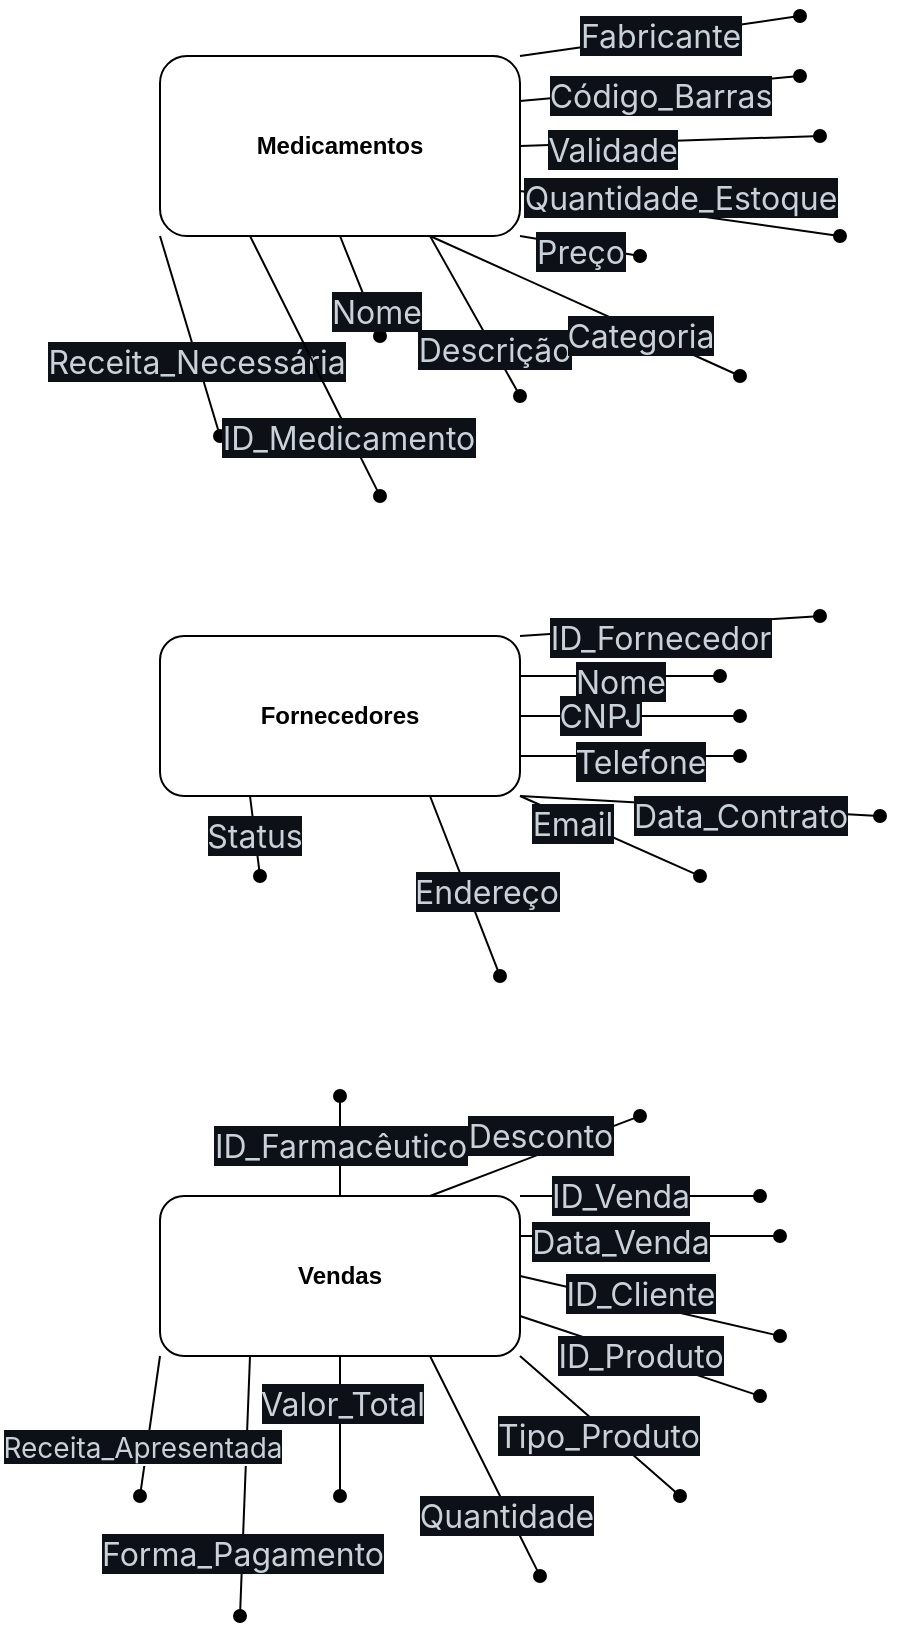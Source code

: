 <mxfile>
    <diagram id="h4c_oPhvg5Xy0MeqgZNS" name="Page-1">
        <mxGraphModel dx="612" dy="459" grid="1" gridSize="10" guides="1" tooltips="1" connect="1" arrows="1" fold="1" page="1" pageScale="1" pageWidth="850" pageHeight="1100" math="0" shadow="0">
            <root>
                <mxCell id="0"/>
                <mxCell id="1" parent="0"/>
                <mxCell id="46" style="edgeStyle=none;html=1;exitX=1;exitY=0;exitDx=0;exitDy=0;endArrow=oval;endFill=1;" parent="1" source="2" edge="1">
                    <mxGeometry relative="1" as="geometry">
                        <mxPoint x="410" y="610" as="targetPoint"/>
                    </mxGeometry>
                </mxCell>
                <mxCell id="47" value="&lt;span style=&quot;box-sizing: border-box; font-weight: calc(var(--font-weight) + var(--bold-modifier)); color: rgb(201, 209, 217); font-family: &amp;quot;??&amp;quot;, &amp;quot;??&amp;quot;, &amp;quot;??&amp;quot;, &amp;quot;??&amp;quot;, &amp;quot;??&amp;quot;, ui-sans-serif, -apple-system, BlinkMacSystemFont, &amp;quot;Segoe UI&amp;quot;, Roboto, Inter, &amp;quot;Apple Color Emoji&amp;quot;, &amp;quot;Segoe UI Emoji&amp;quot;, &amp;quot;Segoe UI Symbol&amp;quot;, &amp;quot;Microsoft YaHei Light&amp;quot;, sans-serif; font-size: 16px; text-align: start; caret-color: rgb(201, 209, 217); background-color: rgb(13, 17, 23);&quot;&gt;ID_Venda&lt;/span&gt;" style="edgeLabel;html=1;align=center;verticalAlign=middle;resizable=0;points=[];" parent="46" vertex="1" connectable="0">
                    <mxGeometry x="-0.683" y="2" relative="1" as="geometry">
                        <mxPoint x="31" y="2" as="offset"/>
                    </mxGeometry>
                </mxCell>
                <mxCell id="48" style="edgeStyle=none;html=1;exitX=1;exitY=0.25;exitDx=0;exitDy=0;endArrow=oval;endFill=1;" parent="1" source="2" edge="1">
                    <mxGeometry relative="1" as="geometry">
                        <mxPoint x="420" y="630" as="targetPoint"/>
                    </mxGeometry>
                </mxCell>
                <mxCell id="49" value="&lt;span style=&quot;box-sizing: border-box; font-weight: calc(var(--font-weight) + var(--bold-modifier)); color: rgb(201, 209, 217); font-family: &amp;quot;??&amp;quot;, &amp;quot;??&amp;quot;, &amp;quot;??&amp;quot;, &amp;quot;??&amp;quot;, &amp;quot;??&amp;quot;, ui-sans-serif, -apple-system, BlinkMacSystemFont, &amp;quot;Segoe UI&amp;quot;, Roboto, Inter, &amp;quot;Apple Color Emoji&amp;quot;, &amp;quot;Segoe UI Emoji&amp;quot;, &amp;quot;Segoe UI Symbol&amp;quot;, &amp;quot;Microsoft YaHei Light&amp;quot;, sans-serif; font-size: 16px; text-align: start; caret-color: rgb(201, 209, 217); background-color: rgb(13, 17, 23);&quot;&gt;Data_Venda&lt;/span&gt;" style="edgeLabel;html=1;align=center;verticalAlign=middle;resizable=0;points=[];" parent="48" vertex="1" connectable="0">
                    <mxGeometry x="-0.523" y="-3" relative="1" as="geometry">
                        <mxPoint x="19" as="offset"/>
                    </mxGeometry>
                </mxCell>
                <mxCell id="50" style="edgeStyle=none;html=1;exitX=1;exitY=0.5;exitDx=0;exitDy=0;endArrow=oval;endFill=1;" parent="1" source="2" edge="1">
                    <mxGeometry relative="1" as="geometry">
                        <mxPoint x="420" y="680" as="targetPoint"/>
                    </mxGeometry>
                </mxCell>
                <mxCell id="51" value="&lt;span style=&quot;box-sizing: border-box; font-weight: calc(var(--font-weight) + var(--bold-modifier)); color: rgb(201, 209, 217); font-family: &amp;quot;??&amp;quot;, &amp;quot;??&amp;quot;, &amp;quot;??&amp;quot;, &amp;quot;??&amp;quot;, &amp;quot;??&amp;quot;, ui-sans-serif, -apple-system, BlinkMacSystemFont, &amp;quot;Segoe UI&amp;quot;, Roboto, Inter, &amp;quot;Apple Color Emoji&amp;quot;, &amp;quot;Segoe UI Emoji&amp;quot;, &amp;quot;Segoe UI Symbol&amp;quot;, &amp;quot;Microsoft YaHei Light&amp;quot;, sans-serif; font-size: 16px; text-align: start; caret-color: rgb(201, 209, 217); background-color: rgb(13, 17, 23);&quot;&gt;ID_Cliente&lt;/span&gt;" style="edgeLabel;html=1;align=center;verticalAlign=middle;resizable=0;points=[];" parent="50" vertex="1" connectable="0">
                    <mxGeometry x="-0.458" y="-1" relative="1" as="geometry">
                        <mxPoint x="25" as="offset"/>
                    </mxGeometry>
                </mxCell>
                <mxCell id="52" style="edgeStyle=none;html=1;exitX=1;exitY=0.75;exitDx=0;exitDy=0;endArrow=oval;endFill=1;" parent="1" source="2" edge="1">
                    <mxGeometry relative="1" as="geometry">
                        <mxPoint x="410" y="710" as="targetPoint"/>
                    </mxGeometry>
                </mxCell>
                <mxCell id="53" value="&lt;span style=&quot;box-sizing: border-box; font-weight: calc(var(--font-weight) + var(--bold-modifier)); color: rgb(201, 209, 217); font-family: &amp;quot;??&amp;quot;, &amp;quot;??&amp;quot;, &amp;quot;??&amp;quot;, &amp;quot;??&amp;quot;, &amp;quot;??&amp;quot;, ui-sans-serif, -apple-system, BlinkMacSystemFont, &amp;quot;Segoe UI&amp;quot;, Roboto, Inter, &amp;quot;Apple Color Emoji&amp;quot;, &amp;quot;Segoe UI Emoji&amp;quot;, &amp;quot;Segoe UI Symbol&amp;quot;, &amp;quot;Microsoft YaHei Light&amp;quot;, sans-serif; font-size: 16px; text-align: start; caret-color: rgb(201, 209, 217); background-color: rgb(13, 17, 23);&quot;&gt;ID_Produto&lt;/span&gt;" style="edgeLabel;html=1;align=center;verticalAlign=middle;resizable=0;points=[];" parent="52" vertex="1" connectable="0">
                    <mxGeometry x="-0.335" y="-3" relative="1" as="geometry">
                        <mxPoint x="21" y="4" as="offset"/>
                    </mxGeometry>
                </mxCell>
                <mxCell id="54" style="edgeStyle=none;html=1;exitX=1;exitY=1;exitDx=0;exitDy=0;endArrow=oval;endFill=1;" parent="1" source="2" edge="1">
                    <mxGeometry relative="1" as="geometry">
                        <mxPoint x="370" y="760" as="targetPoint"/>
                    </mxGeometry>
                </mxCell>
                <mxCell id="55" value="&lt;span style=&quot;box-sizing: border-box; font-weight: calc(var(--font-weight) + var(--bold-modifier)); color: rgb(201, 209, 217); font-family: &amp;quot;??&amp;quot;, &amp;quot;??&amp;quot;, &amp;quot;??&amp;quot;, &amp;quot;??&amp;quot;, &amp;quot;??&amp;quot;, ui-sans-serif, -apple-system, BlinkMacSystemFont, &amp;quot;Segoe UI&amp;quot;, Roboto, Inter, &amp;quot;Apple Color Emoji&amp;quot;, &amp;quot;Segoe UI Emoji&amp;quot;, &amp;quot;Segoe UI Symbol&amp;quot;, &amp;quot;Microsoft YaHei Light&amp;quot;, sans-serif; font-size: 16px; text-align: start; caret-color: rgb(201, 209, 217); background-color: rgb(13, 17, 23);&quot;&gt;Tipo_Produto&lt;/span&gt;" style="edgeLabel;html=1;align=center;verticalAlign=middle;resizable=0;points=[];" parent="54" vertex="1" connectable="0">
                    <mxGeometry x="-0.294" relative="1" as="geometry">
                        <mxPoint x="11" y="15" as="offset"/>
                    </mxGeometry>
                </mxCell>
                <mxCell id="56" style="edgeStyle=none;html=1;exitX=0.75;exitY=1;exitDx=0;exitDy=0;endArrow=oval;endFill=1;" parent="1" source="2" edge="1">
                    <mxGeometry relative="1" as="geometry">
                        <mxPoint x="300" y="800" as="targetPoint"/>
                    </mxGeometry>
                </mxCell>
                <mxCell id="57" value="&lt;span style=&quot;box-sizing: border-box; font-weight: calc(var(--font-weight) + var(--bold-modifier)); color: rgb(201, 209, 217); font-family: &amp;quot;??&amp;quot;, &amp;quot;??&amp;quot;, &amp;quot;??&amp;quot;, &amp;quot;??&amp;quot;, &amp;quot;??&amp;quot;, ui-sans-serif, -apple-system, BlinkMacSystemFont, &amp;quot;Segoe UI&amp;quot;, Roboto, Inter, &amp;quot;Apple Color Emoji&amp;quot;, &amp;quot;Segoe UI Emoji&amp;quot;, &amp;quot;Segoe UI Symbol&amp;quot;, &amp;quot;Microsoft YaHei Light&amp;quot;, sans-serif; font-size: 16px; text-align: start; caret-color: rgb(201, 209, 217); background-color: rgb(13, 17, 23);&quot;&gt;Quantidade&lt;/span&gt;" style="edgeLabel;html=1;align=center;verticalAlign=middle;resizable=0;points=[];" parent="56" vertex="1" connectable="0">
                    <mxGeometry x="0.44" y="-2" relative="1" as="geometry">
                        <mxPoint as="offset"/>
                    </mxGeometry>
                </mxCell>
                <mxCell id="58" style="edgeStyle=none;html=1;exitX=0.5;exitY=1;exitDx=0;exitDy=0;endArrow=oval;endFill=1;" parent="1" source="2" edge="1">
                    <mxGeometry relative="1" as="geometry">
                        <mxPoint x="200" y="760" as="targetPoint"/>
                    </mxGeometry>
                </mxCell>
                <mxCell id="59" value="&lt;span style=&quot;box-sizing: border-box; font-weight: calc(var(--font-weight) + var(--bold-modifier)); color: rgb(201, 209, 217); font-family: &amp;quot;??&amp;quot;, &amp;quot;??&amp;quot;, &amp;quot;??&amp;quot;, &amp;quot;??&amp;quot;, &amp;quot;??&amp;quot;, ui-sans-serif, -apple-system, BlinkMacSystemFont, &amp;quot;Segoe UI&amp;quot;, Roboto, Inter, &amp;quot;Apple Color Emoji&amp;quot;, &amp;quot;Segoe UI Emoji&amp;quot;, &amp;quot;Segoe UI Symbol&amp;quot;, &amp;quot;Microsoft YaHei Light&amp;quot;, sans-serif; font-size: 16px; text-align: start; caret-color: rgb(201, 209, 217); background-color: rgb(13, 17, 23);&quot;&gt;Valor_Total&lt;/span&gt;" style="edgeLabel;html=1;align=center;verticalAlign=middle;resizable=0;points=[];" parent="58" vertex="1" connectable="0">
                    <mxGeometry x="-0.314" y="1" relative="1" as="geometry">
                        <mxPoint as="offset"/>
                    </mxGeometry>
                </mxCell>
                <mxCell id="60" style="edgeStyle=none;html=1;exitX=0.25;exitY=1;exitDx=0;exitDy=0;endArrow=oval;endFill=1;" parent="1" source="2" edge="1">
                    <mxGeometry relative="1" as="geometry">
                        <mxPoint x="150" y="820" as="targetPoint"/>
                    </mxGeometry>
                </mxCell>
                <mxCell id="61" value="&lt;span style=&quot;box-sizing: border-box; font-weight: calc(var(--font-weight) + var(--bold-modifier)); color: rgb(201, 209, 217); font-family: &amp;quot;??&amp;quot;, &amp;quot;??&amp;quot;, &amp;quot;??&amp;quot;, &amp;quot;??&amp;quot;, &amp;quot;??&amp;quot;, ui-sans-serif, -apple-system, BlinkMacSystemFont, &amp;quot;Segoe UI&amp;quot;, Roboto, Inter, &amp;quot;Apple Color Emoji&amp;quot;, &amp;quot;Segoe UI Emoji&amp;quot;, &amp;quot;Segoe UI Symbol&amp;quot;, &amp;quot;Microsoft YaHei Light&amp;quot;, sans-serif; font-size: 16px; text-align: start; caret-color: rgb(201, 209, 217); background-color: rgb(13, 17, 23);&quot;&gt;Forma_Pagamento&lt;/span&gt;" style="edgeLabel;html=1;align=center;verticalAlign=middle;resizable=0;points=[];" parent="60" vertex="1" connectable="0">
                    <mxGeometry x="0.52" relative="1" as="geometry">
                        <mxPoint as="offset"/>
                    </mxGeometry>
                </mxCell>
                <mxCell id="62" style="edgeStyle=none;html=1;exitX=0.75;exitY=0;exitDx=0;exitDy=0;endArrow=oval;endFill=1;" parent="1" source="2" edge="1">
                    <mxGeometry relative="1" as="geometry">
                        <mxPoint x="350" y="570" as="targetPoint"/>
                    </mxGeometry>
                </mxCell>
                <mxCell id="63" value="&lt;span style=&quot;box-sizing: border-box; font-weight: calc(var(--font-weight) + var(--bold-modifier)); color: rgb(201, 209, 217); font-family: &amp;quot;??&amp;quot;, &amp;quot;??&amp;quot;, &amp;quot;??&amp;quot;, &amp;quot;??&amp;quot;, &amp;quot;??&amp;quot;, ui-sans-serif, -apple-system, BlinkMacSystemFont, &amp;quot;Segoe UI&amp;quot;, Roboto, Inter, &amp;quot;Apple Color Emoji&amp;quot;, &amp;quot;Segoe UI Emoji&amp;quot;, &amp;quot;Segoe UI Symbol&amp;quot;, &amp;quot;Microsoft YaHei Light&amp;quot;, sans-serif; font-size: 16px; text-align: start; caret-color: rgb(201, 209, 217); background-color: rgb(13, 17, 23);&quot;&gt;Desconto&lt;/span&gt;" style="edgeLabel;html=1;align=center;verticalAlign=middle;resizable=0;points=[];" parent="62" vertex="1" connectable="0">
                    <mxGeometry x="-0.485" y="3" relative="1" as="geometry">
                        <mxPoint x="29" y="-17" as="offset"/>
                    </mxGeometry>
                </mxCell>
                <mxCell id="64" style="edgeStyle=none;html=1;exitX=0;exitY=1;exitDx=0;exitDy=0;endArrow=oval;endFill=1;jumpSize=5;startSize=5;strokeWidth=1;" parent="1" source="2" edge="1">
                    <mxGeometry relative="1" as="geometry">
                        <mxPoint x="100" y="760" as="targetPoint"/>
                    </mxGeometry>
                </mxCell>
                <mxCell id="65" value="&lt;span style=&quot;box-sizing: border-box; font-weight: calc(var(--font-weight) + var(--bold-modifier)); color: rgb(201, 209, 217); font-family: &amp;quot;??&amp;quot;, &amp;quot;??&amp;quot;, &amp;quot;??&amp;quot;, &amp;quot;??&amp;quot;, &amp;quot;??&amp;quot;, ui-sans-serif, -apple-system, BlinkMacSystemFont, &amp;quot;Segoe UI&amp;quot;, Roboto, Inter, &amp;quot;Apple Color Emoji&amp;quot;, &amp;quot;Segoe UI Emoji&amp;quot;, &amp;quot;Segoe UI Symbol&amp;quot;, &amp;quot;Microsoft YaHei Light&amp;quot;, sans-serif; font-size: 14px; text-align: start; caret-color: rgb(201, 209, 217); background-color: rgb(13, 17, 23);&quot;&gt;Receita_Apresentada&lt;/span&gt;" style="edgeLabel;html=1;align=center;verticalAlign=middle;resizable=0;points=[];fontSize=14;" parent="64" vertex="1" connectable="0">
                    <mxGeometry x="0.333" y="-3" relative="1" as="geometry">
                        <mxPoint as="offset"/>
                    </mxGeometry>
                </mxCell>
                <mxCell id="66" value="&lt;strong style=&quot;box-sizing: border-box; font-weight: calc(var(--font-weight) + var(--bold-modifier)); color: rgb(201, 209, 217); font-family: &amp;quot;??&amp;quot;, &amp;quot;??&amp;quot;, &amp;quot;??&amp;quot;, &amp;quot;??&amp;quot;, &amp;quot;??&amp;quot;, ui-sans-serif, -apple-system, BlinkMacSystemFont, &amp;quot;Segoe UI&amp;quot;, Roboto, Inter, &amp;quot;Apple Color Emoji&amp;quot;, &amp;quot;Segoe UI Emoji&amp;quot;, &amp;quot;Segoe UI Symbol&amp;quot;, &amp;quot;Microsoft YaHei Light&amp;quot;, sans-serif; font-size: 16px; font-style: normal; font-variant-ligatures: normal; font-variant-caps: normal; letter-spacing: normal; orphans: 2; text-align: start; text-indent: 0px; text-transform: none; widows: 2; word-spacing: 0px; -webkit-text-stroke-width: 0px; caret-color: rgb(201, 209, 217); background-color: rgb(13, 17, 23); text-decoration-thickness: initial; text-decoration-style: initial; text-decoration-color: initial;&quot;&gt;ID_Farmacêutico&lt;/strong&gt;" style="edgeStyle=none;jumpSize=5;html=1;exitX=0.5;exitY=0;exitDx=0;exitDy=0;strokeWidth=1;fontSize=14;endArrow=oval;endFill=1;startSize=5;" parent="1" source="2" edge="1">
                    <mxGeometry relative="1" as="geometry">
                        <mxPoint x="200" y="560" as="targetPoint"/>
                    </mxGeometry>
                </mxCell>
                <mxCell id="2" value="&lt;b&gt;Vendas&lt;/b&gt;" style="rounded=1;whiteSpace=wrap;html=1;" parent="1" vertex="1">
                    <mxGeometry x="110" y="610" width="180" height="80" as="geometry"/>
                </mxCell>
                <mxCell id="7" style="edgeStyle=none;html=1;endArrow=oval;endFill=1;exitX=0;exitY=1;exitDx=0;exitDy=0;" parent="1" source="3" edge="1">
                    <mxGeometry relative="1" as="geometry">
                        <mxPoint x="140" y="230" as="targetPoint"/>
                    </mxGeometry>
                </mxCell>
                <mxCell id="8" value="&lt;span style=&quot;box-sizing: border-box; font-weight: calc(var(--font-weight) + var(--bold-modifier)); color: rgb(201, 209, 217); font-family: &amp;quot;??&amp;quot;, &amp;quot;??&amp;quot;, &amp;quot;??&amp;quot;, &amp;quot;??&amp;quot;, &amp;quot;??&amp;quot;, ui-sans-serif, -apple-system, BlinkMacSystemFont, &amp;quot;Segoe UI&amp;quot;, Roboto, Inter, &amp;quot;Apple Color Emoji&amp;quot;, &amp;quot;Segoe UI Emoji&amp;quot;, &amp;quot;Segoe UI Symbol&amp;quot;, &amp;quot;Microsoft YaHei Light&amp;quot;, sans-serif; font-size: 16px; text-align: start; caret-color: rgb(201, 209, 217); background-color: rgb(13, 17, 23);&quot;&gt;Receita_Necessária&lt;br&gt;&lt;/span&gt;" style="edgeLabel;html=1;align=center;verticalAlign=middle;resizable=0;points=[];" parent="7" vertex="1" connectable="0">
                    <mxGeometry x="0.341" y="-2" relative="1" as="geometry">
                        <mxPoint y="-5" as="offset"/>
                    </mxGeometry>
                </mxCell>
                <mxCell id="9" style="edgeStyle=none;html=1;exitX=0.25;exitY=1;exitDx=0;exitDy=0;endArrow=oval;endFill=1;" parent="1" source="3" edge="1">
                    <mxGeometry relative="1" as="geometry">
                        <mxPoint x="220" y="260" as="targetPoint"/>
                    </mxGeometry>
                </mxCell>
                <mxCell id="10" value="&lt;span style=&quot;box-sizing: border-box; font-weight: calc(var(--font-weight) + var(--bold-modifier)); color: rgb(201, 209, 217); font-family: &amp;quot;??&amp;quot;, &amp;quot;??&amp;quot;, &amp;quot;??&amp;quot;, &amp;quot;??&amp;quot;, &amp;quot;??&amp;quot;, ui-sans-serif, -apple-system, BlinkMacSystemFont, &amp;quot;Segoe UI&amp;quot;, Roboto, Inter, &amp;quot;Apple Color Emoji&amp;quot;, &amp;quot;Segoe UI Emoji&amp;quot;, &amp;quot;Segoe UI Symbol&amp;quot;, &amp;quot;Microsoft YaHei Light&amp;quot;, sans-serif; font-size: 16px; text-align: start; caret-color: rgb(201, 209, 217); background-color: rgb(13, 17, 23);&quot;&gt;&lt;span style=&quot;box-sizing: border-box; font-weight: calc(var(--font-weight) + var(--bold-modifier));&quot;&gt;ID_Medicamento&lt;/span&gt;&lt;br&gt;&lt;/span&gt;" style="edgeLabel;html=1;align=center;verticalAlign=middle;resizable=0;points=[];" parent="9" vertex="1" connectable="0">
                    <mxGeometry x="0.544" y="-2" relative="1" as="geometry">
                        <mxPoint as="offset"/>
                    </mxGeometry>
                </mxCell>
                <mxCell id="11" style="edgeStyle=none;html=1;exitX=0.5;exitY=1;exitDx=0;exitDy=0;endArrow=oval;endFill=1;" parent="1" source="3" edge="1">
                    <mxGeometry relative="1" as="geometry">
                        <mxPoint x="220" y="180" as="targetPoint"/>
                    </mxGeometry>
                </mxCell>
                <mxCell id="12" value="&lt;span style=&quot;box-sizing: border-box; font-weight: calc(var(--font-weight) + var(--bold-modifier)); color: rgb(201, 209, 217); font-family: &amp;quot;??&amp;quot;, &amp;quot;??&amp;quot;, &amp;quot;??&amp;quot;, &amp;quot;??&amp;quot;, &amp;quot;??&amp;quot;, ui-sans-serif, -apple-system, BlinkMacSystemFont, &amp;quot;Segoe UI&amp;quot;, Roboto, Inter, &amp;quot;Apple Color Emoji&amp;quot;, &amp;quot;Segoe UI Emoji&amp;quot;, &amp;quot;Segoe UI Symbol&amp;quot;, &amp;quot;Microsoft YaHei Light&amp;quot;, sans-serif; font-size: 16px; text-align: start; caret-color: rgb(201, 209, 217); background-color: rgb(13, 17, 23);&quot;&gt;Nome&lt;/span&gt;" style="edgeLabel;html=1;align=center;verticalAlign=middle;resizable=0;points=[];" parent="11" vertex="1" connectable="0">
                    <mxGeometry x="0.545" y="2" relative="1" as="geometry">
                        <mxPoint as="offset"/>
                    </mxGeometry>
                </mxCell>
                <mxCell id="13" style="edgeStyle=none;html=1;exitX=0.75;exitY=1;exitDx=0;exitDy=0;endArrow=oval;endFill=1;" parent="1" source="3" edge="1">
                    <mxGeometry relative="1" as="geometry">
                        <mxPoint x="290" y="210" as="targetPoint"/>
                    </mxGeometry>
                </mxCell>
                <mxCell id="14" value="&lt;span style=&quot;box-sizing: border-box; font-weight: calc(var(--font-weight) + var(--bold-modifier)); color: rgb(201, 209, 217); font-family: &amp;quot;??&amp;quot;, &amp;quot;??&amp;quot;, &amp;quot;??&amp;quot;, &amp;quot;??&amp;quot;, &amp;quot;??&amp;quot;, ui-sans-serif, -apple-system, BlinkMacSystemFont, &amp;quot;Segoe UI&amp;quot;, Roboto, Inter, &amp;quot;Apple Color Emoji&amp;quot;, &amp;quot;Segoe UI Emoji&amp;quot;, &amp;quot;Segoe UI Symbol&amp;quot;, &amp;quot;Microsoft YaHei Light&amp;quot;, sans-serif; font-size: 16px; text-align: start; caret-color: rgb(201, 209, 217); background-color: rgb(13, 17, 23);&quot;&gt;Descrição&lt;/span&gt;" style="edgeLabel;html=1;align=center;verticalAlign=middle;resizable=0;points=[];" parent="13" vertex="1" connectable="0">
                    <mxGeometry x="0.393" relative="1" as="geometry">
                        <mxPoint y="1" as="offset"/>
                    </mxGeometry>
                </mxCell>
                <mxCell id="15" style="edgeStyle=none;html=1;exitX=1;exitY=1;exitDx=0;exitDy=0;endArrow=oval;endFill=1;" parent="1" source="3" edge="1">
                    <mxGeometry relative="1" as="geometry">
                        <mxPoint x="350" y="140" as="targetPoint"/>
                    </mxGeometry>
                </mxCell>
                <mxCell id="16" value="&lt;span style=&quot;box-sizing: border-box; font-weight: calc(var(--font-weight) + var(--bold-modifier)); color: rgb(201, 209, 217); font-family: &amp;quot;??&amp;quot;, &amp;quot;??&amp;quot;, &amp;quot;??&amp;quot;, &amp;quot;??&amp;quot;, &amp;quot;??&amp;quot;, ui-sans-serif, -apple-system, BlinkMacSystemFont, &amp;quot;Segoe UI&amp;quot;, Roboto, Inter, &amp;quot;Apple Color Emoji&amp;quot;, &amp;quot;Segoe UI Emoji&amp;quot;, &amp;quot;Segoe UI Symbol&amp;quot;, &amp;quot;Microsoft YaHei Light&amp;quot;, sans-serif; font-size: 16px; text-align: start; caret-color: rgb(201, 209, 217); background-color: rgb(13, 17, 23);&quot;&gt;Preço&lt;/span&gt;" style="edgeLabel;html=1;align=center;verticalAlign=middle;resizable=0;points=[];" parent="15" vertex="1" connectable="0">
                    <mxGeometry x="0.503" relative="1" as="geometry">
                        <mxPoint x="-15" as="offset"/>
                    </mxGeometry>
                </mxCell>
                <mxCell id="17" style="edgeStyle=none;html=1;exitX=1;exitY=0.75;exitDx=0;exitDy=0;endArrow=oval;endFill=1;" parent="1" source="3" edge="1">
                    <mxGeometry relative="1" as="geometry">
                        <mxPoint x="450" y="130" as="targetPoint"/>
                    </mxGeometry>
                </mxCell>
                <mxCell id="18" value="&lt;span style=&quot;box-sizing: border-box; font-weight: calc(var(--font-weight) + var(--bold-modifier)); color: rgb(201, 209, 217); font-family: &amp;quot;??&amp;quot;, &amp;quot;??&amp;quot;, &amp;quot;??&amp;quot;, &amp;quot;??&amp;quot;, &amp;quot;??&amp;quot;, ui-sans-serif, -apple-system, BlinkMacSystemFont, &amp;quot;Segoe UI&amp;quot;, Roboto, Inter, &amp;quot;Apple Color Emoji&amp;quot;, &amp;quot;Segoe UI Emoji&amp;quot;, &amp;quot;Segoe UI Symbol&amp;quot;, &amp;quot;Microsoft YaHei Light&amp;quot;, sans-serif; font-size: 16px; text-align: start; caret-color: rgb(201, 209, 217); background-color: rgb(13, 17, 23);&quot;&gt;Quantidade_Estoque&lt;/span&gt;" style="edgeLabel;html=1;align=center;verticalAlign=middle;resizable=0;points=[];" parent="17" vertex="1" connectable="0">
                    <mxGeometry x="-0.575" y="-1" relative="1" as="geometry">
                        <mxPoint x="46" y="-3" as="offset"/>
                    </mxGeometry>
                </mxCell>
                <mxCell id="19" style="edgeStyle=none;html=1;exitX=1;exitY=0.5;exitDx=0;exitDy=0;endArrow=oval;endFill=1;" parent="1" source="3" edge="1">
                    <mxGeometry relative="1" as="geometry">
                        <mxPoint x="440" y="80" as="targetPoint"/>
                    </mxGeometry>
                </mxCell>
                <mxCell id="20" value="&lt;span style=&quot;box-sizing: border-box; font-weight: calc(var(--font-weight) + var(--bold-modifier)); color: rgb(201, 209, 217); font-family: &amp;quot;??&amp;quot;, &amp;quot;??&amp;quot;, &amp;quot;??&amp;quot;, &amp;quot;??&amp;quot;, &amp;quot;??&amp;quot;, ui-sans-serif, -apple-system, BlinkMacSystemFont, &amp;quot;Segoe UI&amp;quot;, Roboto, Inter, &amp;quot;Apple Color Emoji&amp;quot;, &amp;quot;Segoe UI Emoji&amp;quot;, &amp;quot;Segoe UI Symbol&amp;quot;, &amp;quot;Microsoft YaHei Light&amp;quot;, sans-serif; font-size: 16px; text-align: start; caret-color: rgb(201, 209, 217); background-color: rgb(13, 17, 23);&quot;&gt;Validade&lt;/span&gt;" style="edgeLabel;html=1;align=center;verticalAlign=middle;resizable=0;points=[];" parent="19" vertex="1" connectable="0">
                    <mxGeometry x="-0.388" y="-3" relative="1" as="geometry">
                        <mxPoint as="offset"/>
                    </mxGeometry>
                </mxCell>
                <mxCell id="21" style="edgeStyle=none;html=1;exitX=1;exitY=0.25;exitDx=0;exitDy=0;endArrow=oval;endFill=1;" parent="1" source="3" edge="1">
                    <mxGeometry relative="1" as="geometry">
                        <mxPoint x="430" y="50" as="targetPoint"/>
                    </mxGeometry>
                </mxCell>
                <mxCell id="22" value="&lt;span style=&quot;box-sizing: border-box; font-weight: calc(var(--font-weight) + var(--bold-modifier)); color: rgb(201, 209, 217); font-family: &amp;quot;??&amp;quot;, &amp;quot;??&amp;quot;, &amp;quot;??&amp;quot;, &amp;quot;??&amp;quot;, &amp;quot;??&amp;quot;, ui-sans-serif, -apple-system, BlinkMacSystemFont, &amp;quot;Segoe UI&amp;quot;, Roboto, Inter, &amp;quot;Apple Color Emoji&amp;quot;, &amp;quot;Segoe UI Emoji&amp;quot;, &amp;quot;Segoe UI Symbol&amp;quot;, &amp;quot;Microsoft YaHei Light&amp;quot;, sans-serif; font-size: 16px; text-align: start; caret-color: rgb(201, 209, 217); background-color: rgb(13, 17, 23);&quot;&gt;Código_Barras&lt;/span&gt;" style="edgeLabel;html=1;align=center;verticalAlign=middle;resizable=0;points=[];" parent="21" vertex="1" connectable="0">
                    <mxGeometry x="-0.387" y="-1" relative="1" as="geometry">
                        <mxPoint x="27" as="offset"/>
                    </mxGeometry>
                </mxCell>
                <mxCell id="23" style="edgeStyle=none;html=1;exitX=1;exitY=0;exitDx=0;exitDy=0;endArrow=oval;endFill=1;" parent="1" source="3" edge="1">
                    <mxGeometry relative="1" as="geometry">
                        <mxPoint x="430" y="20" as="targetPoint"/>
                    </mxGeometry>
                </mxCell>
                <mxCell id="24" value="&lt;span style=&quot;box-sizing: border-box; font-weight: calc(var(--font-weight) + var(--bold-modifier)); color: rgb(201, 209, 217); font-family: &amp;quot;??&amp;quot;, &amp;quot;??&amp;quot;, &amp;quot;??&amp;quot;, &amp;quot;??&amp;quot;, &amp;quot;??&amp;quot;, ui-sans-serif, -apple-system, BlinkMacSystemFont, &amp;quot;Segoe UI&amp;quot;, Roboto, Inter, &amp;quot;Apple Color Emoji&amp;quot;, &amp;quot;Segoe UI Emoji&amp;quot;, &amp;quot;Segoe UI Symbol&amp;quot;, &amp;quot;Microsoft YaHei Light&amp;quot;, sans-serif; font-size: 16px; text-align: start; caret-color: rgb(201, 209, 217); background-color: rgb(13, 17, 23);&quot;&gt;Fabricante&lt;/span&gt;" style="edgeLabel;html=1;align=center;verticalAlign=middle;resizable=0;points=[];" parent="23" vertex="1" connectable="0">
                    <mxGeometry x="-0.578" y="-3" relative="1" as="geometry">
                        <mxPoint x="40" y="-9" as="offset"/>
                    </mxGeometry>
                </mxCell>
                <mxCell id="25" style="edgeStyle=none;html=1;exitX=0.75;exitY=1;exitDx=0;exitDy=0;endArrow=oval;endFill=1;" parent="1" source="3" edge="1">
                    <mxGeometry relative="1" as="geometry">
                        <mxPoint x="400" y="200" as="targetPoint"/>
                    </mxGeometry>
                </mxCell>
                <mxCell id="26" value="&lt;span style=&quot;box-sizing: border-box; font-weight: calc(var(--font-weight) + var(--bold-modifier)); color: rgb(201, 209, 217); font-family: &amp;quot;??&amp;quot;, &amp;quot;??&amp;quot;, &amp;quot;??&amp;quot;, &amp;quot;??&amp;quot;, &amp;quot;??&amp;quot;, ui-sans-serif, -apple-system, BlinkMacSystemFont, &amp;quot;Segoe UI&amp;quot;, Roboto, Inter, &amp;quot;Apple Color Emoji&amp;quot;, &amp;quot;Segoe UI Emoji&amp;quot;, &amp;quot;Segoe UI Symbol&amp;quot;, &amp;quot;Microsoft YaHei Light&amp;quot;, sans-serif; font-size: 16px; text-align: start; caret-color: rgb(201, 209, 217); background-color: rgb(13, 17, 23);&quot;&gt;Categoria&lt;/span&gt;" style="edgeLabel;html=1;align=center;verticalAlign=middle;resizable=0;points=[];" parent="25" vertex="1" connectable="0">
                    <mxGeometry x="0.288" y="-2" relative="1" as="geometry">
                        <mxPoint x="6" y="3" as="offset"/>
                    </mxGeometry>
                </mxCell>
                <mxCell id="3" value="&lt;b&gt;Medicamentos&lt;/b&gt;" style="rounded=1;whiteSpace=wrap;html=1;" parent="1" vertex="1">
                    <mxGeometry x="110" y="40" width="180" height="90" as="geometry"/>
                </mxCell>
                <mxCell id="29" style="edgeStyle=none;html=1;exitX=1;exitY=0;exitDx=0;exitDy=0;endArrow=oval;endFill=1;" parent="1" source="4" edge="1">
                    <mxGeometry relative="1" as="geometry">
                        <mxPoint x="440" y="320" as="targetPoint"/>
                    </mxGeometry>
                </mxCell>
                <mxCell id="30" value="&lt;span style=&quot;box-sizing: border-box; font-weight: calc(var(--font-weight) + var(--bold-modifier)); color: rgb(201, 209, 217); font-family: &amp;quot;??&amp;quot;, &amp;quot;??&amp;quot;, &amp;quot;??&amp;quot;, &amp;quot;??&amp;quot;, &amp;quot;??&amp;quot;, ui-sans-serif, -apple-system, BlinkMacSystemFont, &amp;quot;Segoe UI&amp;quot;, Roboto, Inter, &amp;quot;Apple Color Emoji&amp;quot;, &amp;quot;Segoe UI Emoji&amp;quot;, &amp;quot;Segoe UI Symbol&amp;quot;, &amp;quot;Microsoft YaHei Light&amp;quot;, sans-serif; font-size: 16px; text-align: start; caret-color: rgb(201, 209, 217); background-color: rgb(13, 17, 23);&quot;&gt;ID_Fornecedor&lt;/span&gt;" style="edgeLabel;html=1;align=center;verticalAlign=middle;resizable=0;points=[];" parent="29" vertex="1" connectable="0">
                    <mxGeometry x="-0.456" y="-3" relative="1" as="geometry">
                        <mxPoint x="29" as="offset"/>
                    </mxGeometry>
                </mxCell>
                <mxCell id="31" style="edgeStyle=none;html=1;exitX=1;exitY=0.25;exitDx=0;exitDy=0;endArrow=oval;endFill=1;" parent="1" source="4" edge="1">
                    <mxGeometry relative="1" as="geometry">
                        <mxPoint x="390" y="350" as="targetPoint"/>
                    </mxGeometry>
                </mxCell>
                <mxCell id="32" value="&lt;span style=&quot;box-sizing: border-box; font-weight: calc(var(--font-weight) + var(--bold-modifier)); color: rgb(201, 209, 217); font-family: &amp;quot;??&amp;quot;, &amp;quot;??&amp;quot;, &amp;quot;??&amp;quot;, &amp;quot;??&amp;quot;, &amp;quot;??&amp;quot;, ui-sans-serif, -apple-system, BlinkMacSystemFont, &amp;quot;Segoe UI&amp;quot;, Roboto, Inter, &amp;quot;Apple Color Emoji&amp;quot;, &amp;quot;Segoe UI Emoji&amp;quot;, &amp;quot;Segoe UI Symbol&amp;quot;, &amp;quot;Microsoft YaHei Light&amp;quot;, sans-serif; font-size: 16px; text-align: start; caret-color: rgb(201, 209, 217); background-color: rgb(13, 17, 23);&quot;&gt;Nome&lt;/span&gt;" style="edgeLabel;html=1;align=center;verticalAlign=middle;resizable=0;points=[];" parent="31" vertex="1" connectable="0">
                    <mxGeometry x="-0.457" y="-3" relative="1" as="geometry">
                        <mxPoint x="23" as="offset"/>
                    </mxGeometry>
                </mxCell>
                <mxCell id="33" style="edgeStyle=none;html=1;exitX=1;exitY=0.5;exitDx=0;exitDy=0;endArrow=oval;endFill=1;" parent="1" source="4" edge="1">
                    <mxGeometry relative="1" as="geometry">
                        <mxPoint x="400" y="370" as="targetPoint"/>
                    </mxGeometry>
                </mxCell>
                <mxCell id="34" value="&lt;span style=&quot;box-sizing: border-box; font-weight: calc(var(--font-weight) + var(--bold-modifier)); color: rgb(201, 209, 217); font-family: &amp;quot;??&amp;quot;, &amp;quot;??&amp;quot;, &amp;quot;??&amp;quot;, &amp;quot;??&amp;quot;, &amp;quot;??&amp;quot;, ui-sans-serif, -apple-system, BlinkMacSystemFont, &amp;quot;Segoe UI&amp;quot;, Roboto, Inter, &amp;quot;Apple Color Emoji&amp;quot;, &amp;quot;Segoe UI Emoji&amp;quot;, &amp;quot;Segoe UI Symbol&amp;quot;, &amp;quot;Microsoft YaHei Light&amp;quot;, sans-serif; font-size: 16px; text-align: start; caret-color: rgb(201, 209, 217); background-color: rgb(13, 17, 23);&quot;&gt;CNPJ&lt;/span&gt;" style="edgeLabel;html=1;align=center;verticalAlign=middle;resizable=0;points=[];" parent="33" vertex="1" connectable="0">
                    <mxGeometry x="-0.582" relative="1" as="geometry">
                        <mxPoint x="17" as="offset"/>
                    </mxGeometry>
                </mxCell>
                <mxCell id="35" style="edgeStyle=none;html=1;exitX=1;exitY=0.75;exitDx=0;exitDy=0;endArrow=oval;endFill=1;" parent="1" source="4" edge="1">
                    <mxGeometry relative="1" as="geometry">
                        <mxPoint x="400" y="390" as="targetPoint"/>
                    </mxGeometry>
                </mxCell>
                <mxCell id="36" value="&lt;span style=&quot;box-sizing: border-box; font-weight: calc(var(--font-weight) + var(--bold-modifier)); color: rgb(201, 209, 217); font-family: &amp;quot;??&amp;quot;, &amp;quot;??&amp;quot;, &amp;quot;??&amp;quot;, &amp;quot;??&amp;quot;, &amp;quot;??&amp;quot;, ui-sans-serif, -apple-system, BlinkMacSystemFont, &amp;quot;Segoe UI&amp;quot;, Roboto, Inter, &amp;quot;Apple Color Emoji&amp;quot;, &amp;quot;Segoe UI Emoji&amp;quot;, &amp;quot;Segoe UI Symbol&amp;quot;, &amp;quot;Microsoft YaHei Light&amp;quot;, sans-serif; font-size: 16px; text-align: start; caret-color: rgb(201, 209, 217); background-color: rgb(13, 17, 23);&quot;&gt;Telefone&lt;/span&gt;" style="edgeLabel;html=1;align=center;verticalAlign=middle;resizable=0;points=[];" parent="35" vertex="1" connectable="0">
                    <mxGeometry x="-0.491" y="-3" relative="1" as="geometry">
                        <mxPoint x="32" as="offset"/>
                    </mxGeometry>
                </mxCell>
                <mxCell id="37" style="edgeStyle=none;html=1;exitX=1;exitY=1;exitDx=0;exitDy=0;endArrow=oval;endFill=1;" parent="1" source="4" edge="1">
                    <mxGeometry relative="1" as="geometry">
                        <mxPoint x="380" y="450" as="targetPoint"/>
                    </mxGeometry>
                </mxCell>
                <mxCell id="38" value="&lt;span style=&quot;box-sizing: border-box; font-weight: calc(var(--font-weight) + var(--bold-modifier)); color: rgb(201, 209, 217); font-family: &amp;quot;??&amp;quot;, &amp;quot;??&amp;quot;, &amp;quot;??&amp;quot;, &amp;quot;??&amp;quot;, &amp;quot;??&amp;quot;, ui-sans-serif, -apple-system, BlinkMacSystemFont, &amp;quot;Segoe UI&amp;quot;, Roboto, Inter, &amp;quot;Apple Color Emoji&amp;quot;, &amp;quot;Segoe UI Emoji&amp;quot;, &amp;quot;Segoe UI Symbol&amp;quot;, &amp;quot;Microsoft YaHei Light&amp;quot;, sans-serif; font-size: 16px; text-align: start; caret-color: rgb(201, 209, 217); background-color: rgb(13, 17, 23);&quot;&gt;Email&lt;/span&gt;" style="edgeLabel;html=1;align=center;verticalAlign=middle;resizable=0;points=[];" parent="37" vertex="1" connectable="0">
                    <mxGeometry x="-0.402" y="-2" relative="1" as="geometry">
                        <mxPoint as="offset"/>
                    </mxGeometry>
                </mxCell>
                <mxCell id="39" style="edgeStyle=none;html=1;exitX=0.75;exitY=1;exitDx=0;exitDy=0;endArrow=oval;endFill=1;" parent="1" source="4" edge="1">
                    <mxGeometry relative="1" as="geometry">
                        <mxPoint x="280" y="500" as="targetPoint"/>
                    </mxGeometry>
                </mxCell>
                <mxCell id="40" value="&lt;span style=&quot;box-sizing: border-box; font-weight: calc(var(--font-weight) + var(--bold-modifier)); color: rgb(201, 209, 217); font-family: &amp;quot;??&amp;quot;, &amp;quot;??&amp;quot;, &amp;quot;??&amp;quot;, &amp;quot;??&amp;quot;, &amp;quot;??&amp;quot;, ui-sans-serif, -apple-system, BlinkMacSystemFont, &amp;quot;Segoe UI&amp;quot;, Roboto, Inter, &amp;quot;Apple Color Emoji&amp;quot;, &amp;quot;Segoe UI Emoji&amp;quot;, &amp;quot;Segoe UI Symbol&amp;quot;, &amp;quot;Microsoft YaHei Light&amp;quot;, sans-serif; font-size: 16px; text-align: start; caret-color: rgb(201, 209, 217); background-color: rgb(13, 17, 23);&quot;&gt;Endereço&lt;/span&gt;" style="edgeLabel;html=1;align=center;verticalAlign=middle;resizable=0;points=[];" parent="39" vertex="1" connectable="0">
                    <mxGeometry x="-0.302" y="1" relative="1" as="geometry">
                        <mxPoint x="15" y="17" as="offset"/>
                    </mxGeometry>
                </mxCell>
                <mxCell id="43" style="edgeStyle=none;html=1;exitX=1;exitY=1;exitDx=0;exitDy=0;endArrow=oval;endFill=1;" parent="1" source="4" edge="1">
                    <mxGeometry relative="1" as="geometry">
                        <mxPoint x="470" y="420" as="targetPoint"/>
                    </mxGeometry>
                </mxCell>
                <mxCell id="44" value="&lt;span style=&quot;box-sizing: border-box; font-weight: calc(var(--font-weight) + var(--bold-modifier)); color: rgb(201, 209, 217); font-family: &amp;quot;??&amp;quot;, &amp;quot;??&amp;quot;, &amp;quot;??&amp;quot;, &amp;quot;??&amp;quot;, &amp;quot;??&amp;quot;, ui-sans-serif, -apple-system, BlinkMacSystemFont, &amp;quot;Segoe UI&amp;quot;, Roboto, Inter, &amp;quot;Apple Color Emoji&amp;quot;, &amp;quot;Segoe UI Emoji&amp;quot;, &amp;quot;Segoe UI Symbol&amp;quot;, &amp;quot;Microsoft YaHei Light&amp;quot;, sans-serif; font-size: 16px; text-align: start; caret-color: rgb(201, 209, 217); background-color: rgb(13, 17, 23);&quot;&gt;Data_Contrato&lt;/span&gt;" style="edgeLabel;html=1;align=center;verticalAlign=middle;resizable=0;points=[];" parent="43" vertex="1" connectable="0">
                    <mxGeometry x="-0.166" y="-1" relative="1" as="geometry">
                        <mxPoint x="35" y="5" as="offset"/>
                    </mxGeometry>
                </mxCell>
                <mxCell id="45" value="&lt;strong style=&quot;box-sizing: border-box; font-weight: calc(var(--font-weight) + var(--bold-modifier)); color: rgb(201, 209, 217); font-family: &amp;quot;??&amp;quot;, &amp;quot;??&amp;quot;, &amp;quot;??&amp;quot;, &amp;quot;??&amp;quot;, &amp;quot;??&amp;quot;, ui-sans-serif, -apple-system, BlinkMacSystemFont, &amp;quot;Segoe UI&amp;quot;, Roboto, Inter, &amp;quot;Apple Color Emoji&amp;quot;, &amp;quot;Segoe UI Emoji&amp;quot;, &amp;quot;Segoe UI Symbol&amp;quot;, &amp;quot;Microsoft YaHei Light&amp;quot;, sans-serif; font-size: 16px; font-style: normal; font-variant-ligatures: normal; font-variant-caps: normal; letter-spacing: normal; orphans: 2; text-align: start; text-indent: 0px; text-transform: none; widows: 2; word-spacing: 0px; -webkit-text-stroke-width: 0px; caret-color: rgb(201, 209, 217); background-color: rgb(13, 17, 23); text-decoration-thickness: initial; text-decoration-style: initial; text-decoration-color: initial;&quot;&gt;Status&lt;/strong&gt;" style="edgeStyle=none;html=1;exitX=0.25;exitY=1;exitDx=0;exitDy=0;endArrow=oval;endFill=1;" parent="1" source="4" edge="1">
                    <mxGeometry relative="1" as="geometry">
                        <mxPoint x="160" y="450" as="targetPoint"/>
                    </mxGeometry>
                </mxCell>
                <mxCell id="4" value="&lt;b&gt;Fornecedores&lt;/b&gt;" style="rounded=1;whiteSpace=wrap;html=1;" parent="1" vertex="1">
                    <mxGeometry x="110" y="330" width="180" height="80" as="geometry"/>
                </mxCell>
            </root>
        </mxGraphModel>
    </diagram>
</mxfile>